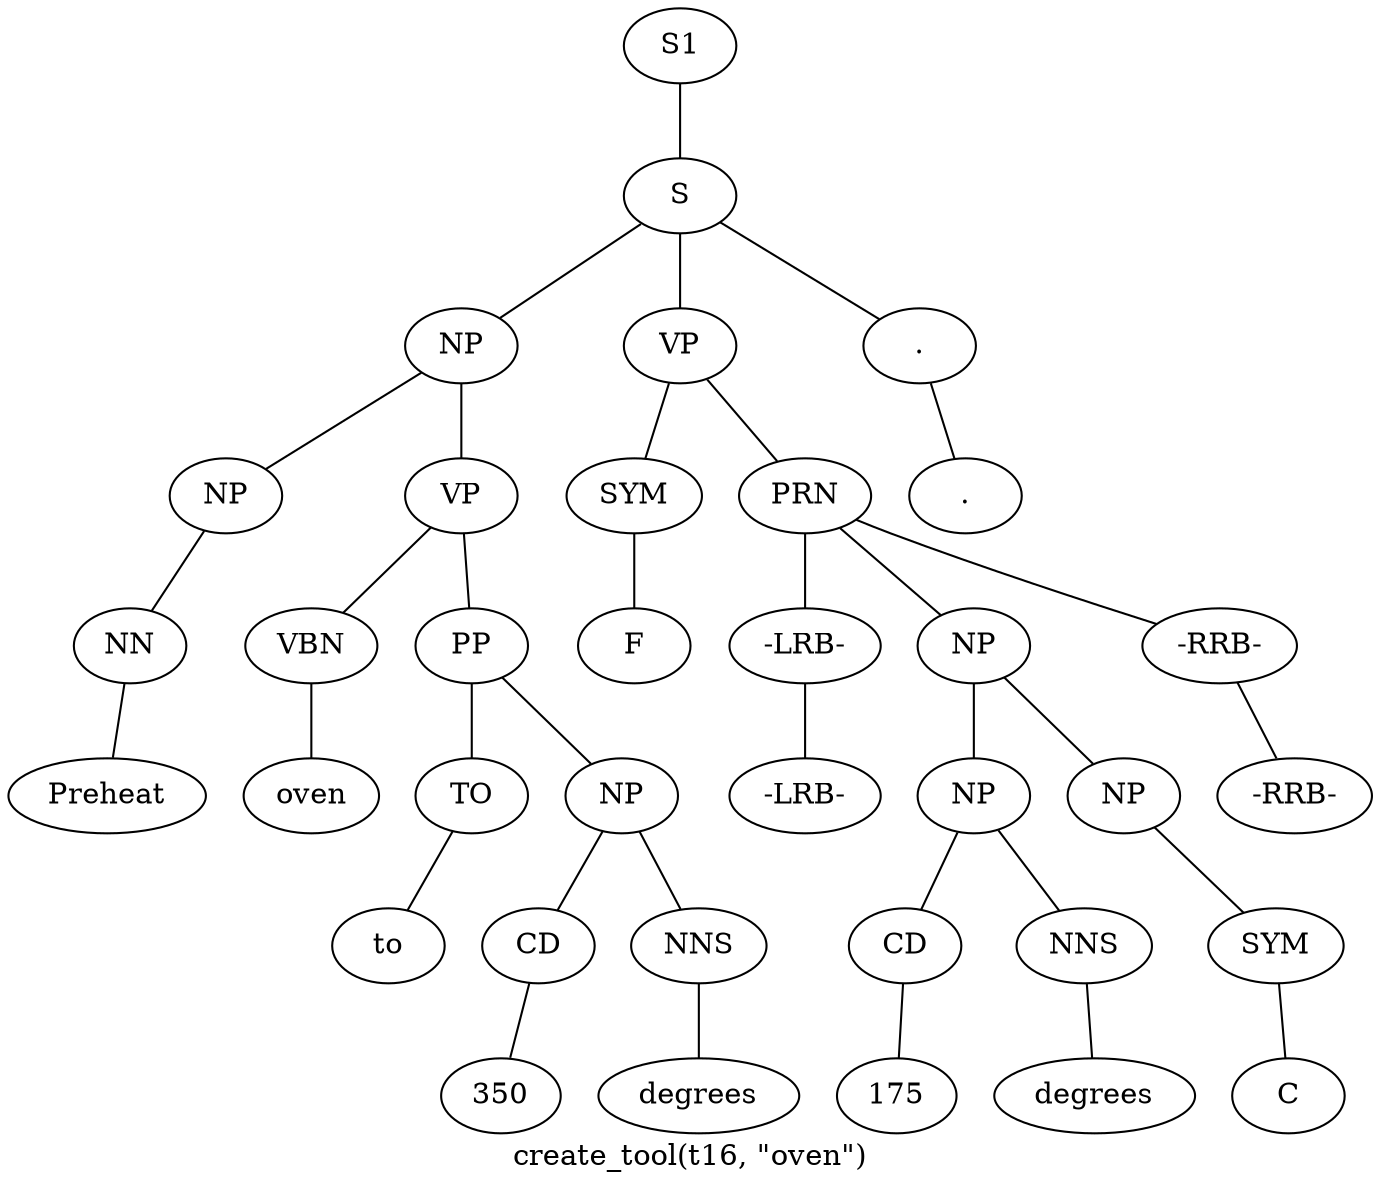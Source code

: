 graph SyntaxGraph {
	label = "create_tool(t16, \"oven\")";
	Node0 [label="S1"];
	Node1 [label="S"];
	Node2 [label="NP"];
	Node3 [label="NP"];
	Node4 [label="NN"];
	Node5 [label="Preheat"];
	Node6 [label="VP"];
	Node7 [label="VBN"];
	Node8 [label="oven"];
	Node9 [label="PP"];
	Node10 [label="TO"];
	Node11 [label="to"];
	Node12 [label="NP"];
	Node13 [label="CD"];
	Node14 [label="350"];
	Node15 [label="NNS"];
	Node16 [label="degrees"];
	Node17 [label="VP"];
	Node18 [label="SYM"];
	Node19 [label="F"];
	Node20 [label="PRN"];
	Node21 [label="-LRB-"];
	Node22 [label="-LRB-"];
	Node23 [label="NP"];
	Node24 [label="NP"];
	Node25 [label="CD"];
	Node26 [label="175"];
	Node27 [label="NNS"];
	Node28 [label="degrees"];
	Node29 [label="NP"];
	Node30 [label="SYM"];
	Node31 [label="C"];
	Node32 [label="-RRB-"];
	Node33 [label="-RRB-"];
	Node34 [label="."];
	Node35 [label="."];

	Node0 -- Node1;
	Node1 -- Node2;
	Node1 -- Node17;
	Node1 -- Node34;
	Node2 -- Node3;
	Node2 -- Node6;
	Node3 -- Node4;
	Node4 -- Node5;
	Node6 -- Node7;
	Node6 -- Node9;
	Node7 -- Node8;
	Node9 -- Node10;
	Node9 -- Node12;
	Node10 -- Node11;
	Node12 -- Node13;
	Node12 -- Node15;
	Node13 -- Node14;
	Node15 -- Node16;
	Node17 -- Node18;
	Node17 -- Node20;
	Node18 -- Node19;
	Node20 -- Node21;
	Node20 -- Node23;
	Node20 -- Node32;
	Node21 -- Node22;
	Node23 -- Node24;
	Node23 -- Node29;
	Node24 -- Node25;
	Node24 -- Node27;
	Node25 -- Node26;
	Node27 -- Node28;
	Node29 -- Node30;
	Node30 -- Node31;
	Node32 -- Node33;
	Node34 -- Node35;
}